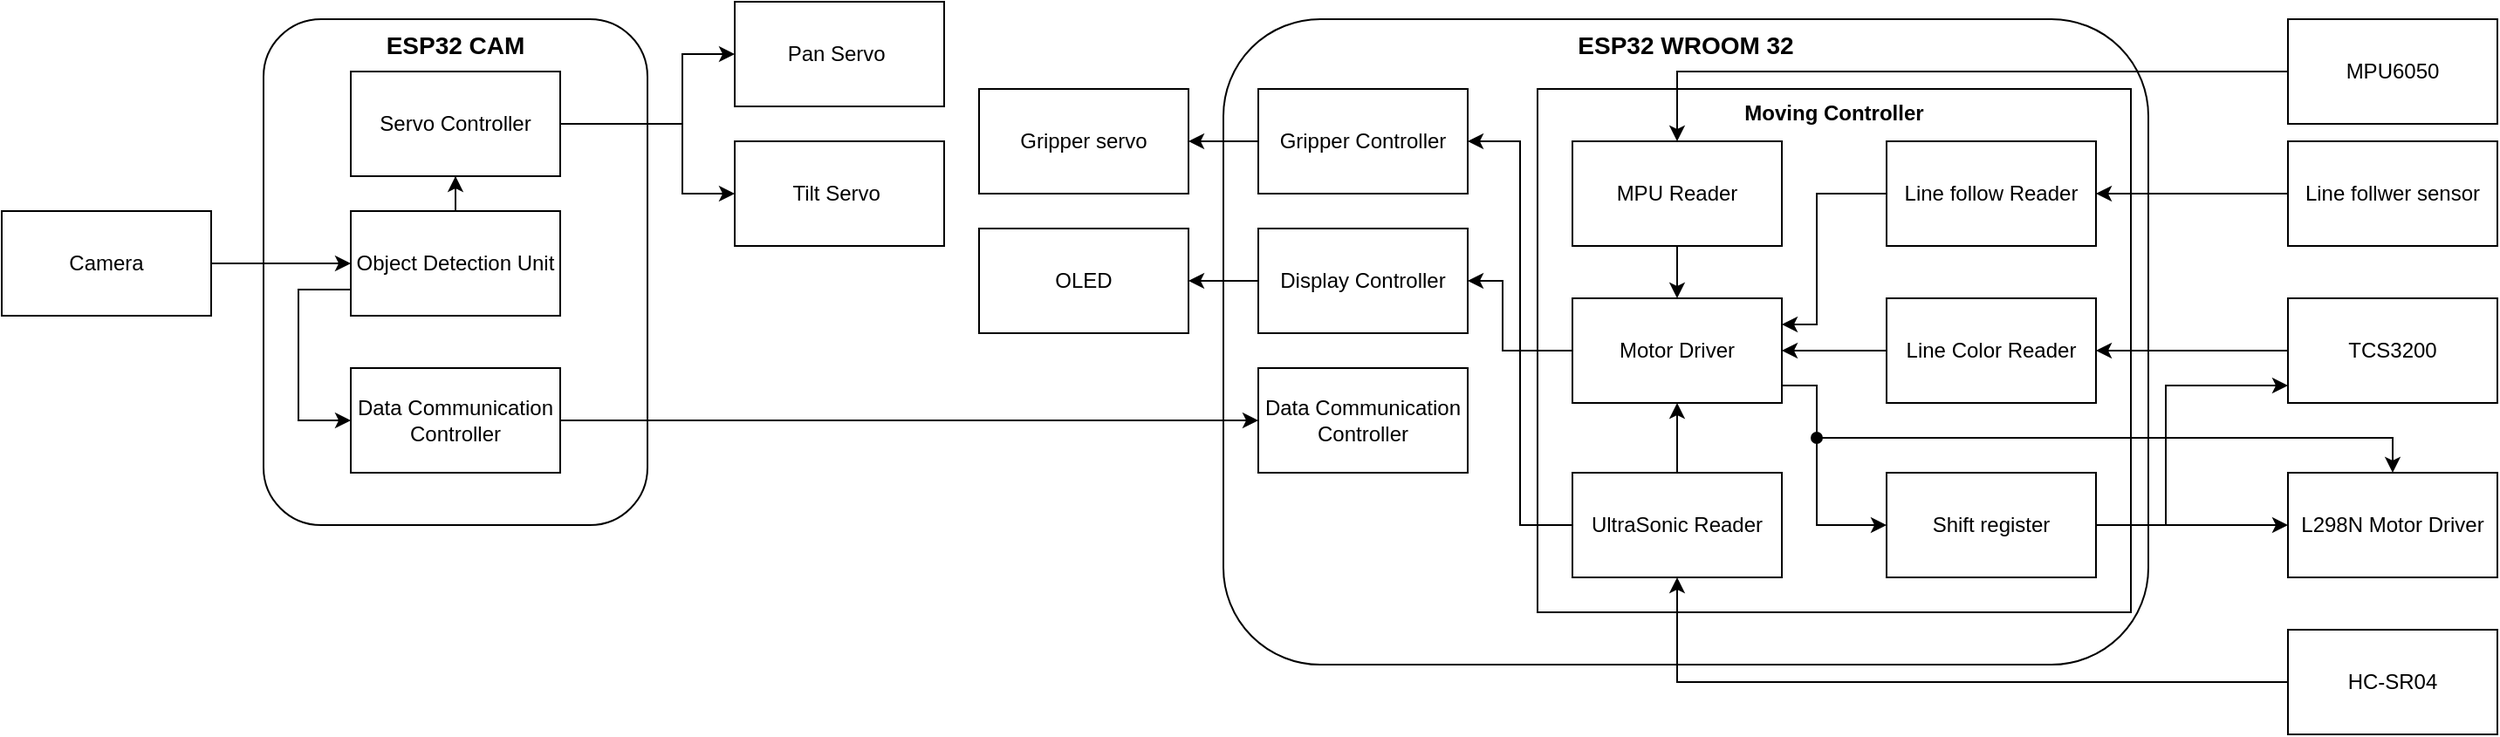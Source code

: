 <mxfile version="24.7.1" type="device">
  <diagram name="Trang-1" id="Ye1tOqnJtC1jEY8crfQ9">
    <mxGraphModel dx="1646" dy="1073" grid="1" gridSize="10" guides="1" tooltips="1" connect="1" arrows="1" fold="1" page="1" pageScale="1" pageWidth="827" pageHeight="1169" math="0" shadow="0">
      <root>
        <mxCell id="0" />
        <mxCell id="1" parent="0" />
        <mxCell id="8vzVHPugw73jZUY_vPEU-13" value="ESP32 WROOM 32" style="rounded=1;whiteSpace=wrap;html=1;verticalAlign=top;fontSize=14;fontStyle=1" vertex="1" parent="1">
          <mxGeometry x="750" y="100" width="530" height="370" as="geometry" />
        </mxCell>
        <mxCell id="8vzVHPugw73jZUY_vPEU-2" value="ESP32 CAM" style="rounded=1;whiteSpace=wrap;html=1;verticalAlign=top;fontStyle=1;fontSize=14;" vertex="1" parent="1">
          <mxGeometry x="200" y="100" width="220" height="290" as="geometry" />
        </mxCell>
        <mxCell id="8vzVHPugw73jZUY_vPEU-8" style="edgeStyle=orthogonalEdgeStyle;rounded=0;orthogonalLoop=1;jettySize=auto;html=1;" edge="1" parent="1" source="8vzVHPugw73jZUY_vPEU-1" target="8vzVHPugw73jZUY_vPEU-5">
          <mxGeometry relative="1" as="geometry" />
        </mxCell>
        <mxCell id="8vzVHPugw73jZUY_vPEU-1" value="Camera" style="rounded=0;whiteSpace=wrap;html=1;" vertex="1" parent="1">
          <mxGeometry x="50" y="210" width="120" height="60" as="geometry" />
        </mxCell>
        <mxCell id="8vzVHPugw73jZUY_vPEU-3" value="Pan Servo&amp;nbsp;" style="rounded=0;whiteSpace=wrap;html=1;" vertex="1" parent="1">
          <mxGeometry x="470" y="90" width="120" height="60" as="geometry" />
        </mxCell>
        <mxCell id="8vzVHPugw73jZUY_vPEU-4" value="Tilt Servo&amp;nbsp;" style="rounded=0;whiteSpace=wrap;html=1;" vertex="1" parent="1">
          <mxGeometry x="470" y="170" width="120" height="60" as="geometry" />
        </mxCell>
        <mxCell id="8vzVHPugw73jZUY_vPEU-11" style="edgeStyle=orthogonalEdgeStyle;rounded=0;orthogonalLoop=1;jettySize=auto;html=1;exitX=0;exitY=0.75;exitDx=0;exitDy=0;" edge="1" parent="1" source="8vzVHPugw73jZUY_vPEU-5" target="8vzVHPugw73jZUY_vPEU-7">
          <mxGeometry relative="1" as="geometry">
            <Array as="points">
              <mxPoint x="220" y="255" />
              <mxPoint x="220" y="330" />
            </Array>
          </mxGeometry>
        </mxCell>
        <mxCell id="8vzVHPugw73jZUY_vPEU-24" style="edgeStyle=orthogonalEdgeStyle;rounded=0;orthogonalLoop=1;jettySize=auto;html=1;" edge="1" parent="1" source="8vzVHPugw73jZUY_vPEU-5" target="8vzVHPugw73jZUY_vPEU-6">
          <mxGeometry relative="1" as="geometry" />
        </mxCell>
        <mxCell id="8vzVHPugw73jZUY_vPEU-5" value="Object Detection Unit" style="rounded=0;whiteSpace=wrap;html=1;" vertex="1" parent="1">
          <mxGeometry x="250" y="210" width="120" height="60" as="geometry" />
        </mxCell>
        <mxCell id="8vzVHPugw73jZUY_vPEU-9" style="edgeStyle=orthogonalEdgeStyle;rounded=0;orthogonalLoop=1;jettySize=auto;html=1;entryX=0;entryY=0.5;entryDx=0;entryDy=0;" edge="1" parent="1" source="8vzVHPugw73jZUY_vPEU-6" target="8vzVHPugw73jZUY_vPEU-3">
          <mxGeometry relative="1" as="geometry">
            <Array as="points">
              <mxPoint x="440" y="160" />
              <mxPoint x="440" y="120" />
            </Array>
          </mxGeometry>
        </mxCell>
        <mxCell id="8vzVHPugw73jZUY_vPEU-10" style="edgeStyle=orthogonalEdgeStyle;rounded=0;orthogonalLoop=1;jettySize=auto;html=1;entryX=0;entryY=0.5;entryDx=0;entryDy=0;" edge="1" parent="1" source="8vzVHPugw73jZUY_vPEU-6" target="8vzVHPugw73jZUY_vPEU-4">
          <mxGeometry relative="1" as="geometry">
            <Array as="points">
              <mxPoint x="440" y="160" />
              <mxPoint x="440" y="200" />
            </Array>
          </mxGeometry>
        </mxCell>
        <mxCell id="8vzVHPugw73jZUY_vPEU-6" value="Servo Controller" style="rounded=0;whiteSpace=wrap;html=1;" vertex="1" parent="1">
          <mxGeometry x="250" y="130" width="120" height="60" as="geometry" />
        </mxCell>
        <mxCell id="8vzVHPugw73jZUY_vPEU-23" style="edgeStyle=orthogonalEdgeStyle;rounded=0;orthogonalLoop=1;jettySize=auto;html=1;" edge="1" parent="1" source="8vzVHPugw73jZUY_vPEU-7" target="8vzVHPugw73jZUY_vPEU-14">
          <mxGeometry relative="1" as="geometry" />
        </mxCell>
        <mxCell id="8vzVHPugw73jZUY_vPEU-7" value="Data Communication Controller" style="rounded=0;whiteSpace=wrap;html=1;" vertex="1" parent="1">
          <mxGeometry x="250" y="300" width="120" height="60" as="geometry" />
        </mxCell>
        <mxCell id="8vzVHPugw73jZUY_vPEU-14" value="Data Communication Controller" style="rounded=0;whiteSpace=wrap;html=1;" vertex="1" parent="1">
          <mxGeometry x="770" y="300" width="120" height="60" as="geometry" />
        </mxCell>
        <mxCell id="8vzVHPugw73jZUY_vPEU-29" style="edgeStyle=orthogonalEdgeStyle;rounded=0;orthogonalLoop=1;jettySize=auto;html=1;entryX=1;entryY=0.5;entryDx=0;entryDy=0;" edge="1" parent="1" source="8vzVHPugw73jZUY_vPEU-15" target="8vzVHPugw73jZUY_vPEU-27">
          <mxGeometry relative="1" as="geometry" />
        </mxCell>
        <mxCell id="8vzVHPugw73jZUY_vPEU-15" value="Display Controller" style="rounded=0;whiteSpace=wrap;html=1;" vertex="1" parent="1">
          <mxGeometry x="770" y="220" width="120" height="60" as="geometry" />
        </mxCell>
        <mxCell id="8vzVHPugw73jZUY_vPEU-17" value="MPU6050" style="rounded=0;whiteSpace=wrap;html=1;" vertex="1" parent="1">
          <mxGeometry x="1360" y="100" width="120" height="60" as="geometry" />
        </mxCell>
        <mxCell id="8vzVHPugw73jZUY_vPEU-18" value="Gripper servo" style="rounded=0;whiteSpace=wrap;html=1;" vertex="1" parent="1">
          <mxGeometry x="610" y="140" width="120" height="60" as="geometry" />
        </mxCell>
        <mxCell id="8vzVHPugw73jZUY_vPEU-19" value="L298N Motor Driver" style="rounded=0;whiteSpace=wrap;html=1;" vertex="1" parent="1">
          <mxGeometry x="1360" y="360" width="120" height="60" as="geometry" />
        </mxCell>
        <mxCell id="8vzVHPugw73jZUY_vPEU-20" value="TCS3200" style="rounded=0;whiteSpace=wrap;html=1;" vertex="1" parent="1">
          <mxGeometry x="1360" y="260" width="120" height="60" as="geometry" />
        </mxCell>
        <mxCell id="8vzVHPugw73jZUY_vPEU-22" value="Moving Controller" style="rounded=0;whiteSpace=wrap;html=1;verticalAlign=top;fontStyle=1" vertex="1" parent="1">
          <mxGeometry x="930" y="140" width="340" height="300" as="geometry" />
        </mxCell>
        <mxCell id="8vzVHPugw73jZUY_vPEU-21" value="Line follwer sensor" style="rounded=0;whiteSpace=wrap;html=1;" vertex="1" parent="1">
          <mxGeometry x="1360" y="170" width="120" height="60" as="geometry" />
        </mxCell>
        <mxCell id="8vzVHPugw73jZUY_vPEU-30" style="edgeStyle=orthogonalEdgeStyle;rounded=0;orthogonalLoop=1;jettySize=auto;html=1;entryX=1;entryY=0.5;entryDx=0;entryDy=0;" edge="1" parent="1" source="8vzVHPugw73jZUY_vPEU-26" target="8vzVHPugw73jZUY_vPEU-18">
          <mxGeometry relative="1" as="geometry" />
        </mxCell>
        <mxCell id="8vzVHPugw73jZUY_vPEU-26" value="Gripper Controller" style="rounded=0;whiteSpace=wrap;html=1;" vertex="1" parent="1">
          <mxGeometry x="770" y="140" width="120" height="60" as="geometry" />
        </mxCell>
        <mxCell id="8vzVHPugw73jZUY_vPEU-27" value="OLED" style="rounded=0;whiteSpace=wrap;html=1;" vertex="1" parent="1">
          <mxGeometry x="610" y="220" width="120" height="60" as="geometry" />
        </mxCell>
        <mxCell id="8vzVHPugw73jZUY_vPEU-38" style="edgeStyle=orthogonalEdgeStyle;rounded=0;orthogonalLoop=1;jettySize=auto;html=1;" edge="1" parent="1" source="8vzVHPugw73jZUY_vPEU-31">
          <mxGeometry relative="1" as="geometry">
            <mxPoint x="1360" y="310" as="targetPoint" />
            <Array as="points">
              <mxPoint x="1290" y="390" />
              <mxPoint x="1290" y="310" />
              <mxPoint x="1360" y="310" />
            </Array>
          </mxGeometry>
        </mxCell>
        <mxCell id="8vzVHPugw73jZUY_vPEU-39" style="edgeStyle=orthogonalEdgeStyle;rounded=0;orthogonalLoop=1;jettySize=auto;html=1;entryX=0;entryY=0.5;entryDx=0;entryDy=0;" edge="1" parent="1" source="8vzVHPugw73jZUY_vPEU-31" target="8vzVHPugw73jZUY_vPEU-19">
          <mxGeometry relative="1" as="geometry">
            <Array as="points">
              <mxPoint x="1330" y="390" />
              <mxPoint x="1330" y="390" />
            </Array>
          </mxGeometry>
        </mxCell>
        <mxCell id="8vzVHPugw73jZUY_vPEU-31" value="Shift register" style="rounded=0;whiteSpace=wrap;html=1;" vertex="1" parent="1">
          <mxGeometry x="1130" y="360" width="120" height="60" as="geometry" />
        </mxCell>
        <mxCell id="8vzVHPugw73jZUY_vPEU-37" style="edgeStyle=orthogonalEdgeStyle;rounded=0;orthogonalLoop=1;jettySize=auto;html=1;entryX=0;entryY=0.5;entryDx=0;entryDy=0;startArrow=classic;startFill=1;endArrow=none;endFill=0;" edge="1" parent="1" source="8vzVHPugw73jZUY_vPEU-32" target="8vzVHPugw73jZUY_vPEU-17">
          <mxGeometry relative="1" as="geometry">
            <Array as="points">
              <mxPoint x="1010" y="130" />
            </Array>
          </mxGeometry>
        </mxCell>
        <mxCell id="8vzVHPugw73jZUY_vPEU-52" style="edgeStyle=orthogonalEdgeStyle;rounded=0;orthogonalLoop=1;jettySize=auto;html=1;" edge="1" parent="1" source="8vzVHPugw73jZUY_vPEU-32" target="8vzVHPugw73jZUY_vPEU-36">
          <mxGeometry relative="1" as="geometry" />
        </mxCell>
        <mxCell id="8vzVHPugw73jZUY_vPEU-32" value="MPU Reader" style="rounded=0;whiteSpace=wrap;html=1;" vertex="1" parent="1">
          <mxGeometry x="950" y="170" width="120" height="60" as="geometry" />
        </mxCell>
        <mxCell id="8vzVHPugw73jZUY_vPEU-53" style="edgeStyle=orthogonalEdgeStyle;rounded=0;orthogonalLoop=1;jettySize=auto;html=1;entryX=1;entryY=0.25;entryDx=0;entryDy=0;" edge="1" parent="1" source="8vzVHPugw73jZUY_vPEU-33" target="8vzVHPugw73jZUY_vPEU-36">
          <mxGeometry relative="1" as="geometry">
            <Array as="points">
              <mxPoint x="1090" y="200" />
              <mxPoint x="1090" y="275" />
            </Array>
          </mxGeometry>
        </mxCell>
        <mxCell id="8vzVHPugw73jZUY_vPEU-33" value="Line follow Reader" style="rounded=0;whiteSpace=wrap;html=1;" vertex="1" parent="1">
          <mxGeometry x="1130" y="170" width="120" height="60" as="geometry" />
        </mxCell>
        <mxCell id="8vzVHPugw73jZUY_vPEU-44" style="edgeStyle=orthogonalEdgeStyle;rounded=0;orthogonalLoop=1;jettySize=auto;html=1;" edge="1" parent="1" source="8vzVHPugw73jZUY_vPEU-34" target="8vzVHPugw73jZUY_vPEU-26">
          <mxGeometry relative="1" as="geometry">
            <Array as="points">
              <mxPoint x="920" y="390" />
              <mxPoint x="920" y="170" />
            </Array>
          </mxGeometry>
        </mxCell>
        <mxCell id="8vzVHPugw73jZUY_vPEU-51" style="edgeStyle=orthogonalEdgeStyle;rounded=0;orthogonalLoop=1;jettySize=auto;html=1;entryX=0.5;entryY=1;entryDx=0;entryDy=0;" edge="1" parent="1" source="8vzVHPugw73jZUY_vPEU-34" target="8vzVHPugw73jZUY_vPEU-36">
          <mxGeometry relative="1" as="geometry" />
        </mxCell>
        <mxCell id="8vzVHPugw73jZUY_vPEU-34" value="UltraSonic Reader" style="rounded=0;whiteSpace=wrap;html=1;" vertex="1" parent="1">
          <mxGeometry x="950" y="360" width="120" height="60" as="geometry" />
        </mxCell>
        <mxCell id="8vzVHPugw73jZUY_vPEU-54" style="edgeStyle=orthogonalEdgeStyle;rounded=0;orthogonalLoop=1;jettySize=auto;html=1;entryX=1;entryY=0.5;entryDx=0;entryDy=0;" edge="1" parent="1" source="8vzVHPugw73jZUY_vPEU-35" target="8vzVHPugw73jZUY_vPEU-36">
          <mxGeometry relative="1" as="geometry" />
        </mxCell>
        <mxCell id="8vzVHPugw73jZUY_vPEU-35" value="Line Color Reader" style="rounded=0;whiteSpace=wrap;html=1;" vertex="1" parent="1">
          <mxGeometry x="1130" y="260" width="120" height="60" as="geometry" />
        </mxCell>
        <mxCell id="8vzVHPugw73jZUY_vPEU-55" style="edgeStyle=orthogonalEdgeStyle;rounded=0;orthogonalLoop=1;jettySize=auto;html=1;" edge="1" parent="1" source="8vzVHPugw73jZUY_vPEU-36" target="8vzVHPugw73jZUY_vPEU-31">
          <mxGeometry relative="1" as="geometry">
            <Array as="points">
              <mxPoint x="1090" y="310" />
              <mxPoint x="1090" y="390" />
            </Array>
          </mxGeometry>
        </mxCell>
        <mxCell id="8vzVHPugw73jZUY_vPEU-57" style="edgeStyle=orthogonalEdgeStyle;rounded=0;orthogonalLoop=1;jettySize=auto;html=1;" edge="1" parent="1" source="8vzVHPugw73jZUY_vPEU-36" target="8vzVHPugw73jZUY_vPEU-15">
          <mxGeometry relative="1" as="geometry">
            <Array as="points">
              <mxPoint x="910" y="290" />
              <mxPoint x="910" y="250" />
            </Array>
          </mxGeometry>
        </mxCell>
        <mxCell id="8vzVHPugw73jZUY_vPEU-36" value="Motor Driver" style="rounded=0;whiteSpace=wrap;html=1;" vertex="1" parent="1">
          <mxGeometry x="950" y="260" width="120" height="60" as="geometry" />
        </mxCell>
        <mxCell id="8vzVHPugw73jZUY_vPEU-40" style="edgeStyle=orthogonalEdgeStyle;rounded=0;orthogonalLoop=1;jettySize=auto;html=1;" edge="1" parent="1" source="8vzVHPugw73jZUY_vPEU-21" target="8vzVHPugw73jZUY_vPEU-33">
          <mxGeometry relative="1" as="geometry">
            <Array as="points">
              <mxPoint x="1330" y="200" />
              <mxPoint x="1330" y="200" />
            </Array>
          </mxGeometry>
        </mxCell>
        <mxCell id="8vzVHPugw73jZUY_vPEU-41" style="edgeStyle=orthogonalEdgeStyle;rounded=0;orthogonalLoop=1;jettySize=auto;html=1;entryX=1;entryY=0.5;entryDx=0;entryDy=0;" edge="1" parent="1" source="8vzVHPugw73jZUY_vPEU-20" target="8vzVHPugw73jZUY_vPEU-35">
          <mxGeometry relative="1" as="geometry">
            <Array as="points">
              <mxPoint x="1300" y="290" />
              <mxPoint x="1300" y="290" />
            </Array>
          </mxGeometry>
        </mxCell>
        <mxCell id="8vzVHPugw73jZUY_vPEU-50" style="edgeStyle=orthogonalEdgeStyle;rounded=0;orthogonalLoop=1;jettySize=auto;html=1;" edge="1" parent="1" source="8vzVHPugw73jZUY_vPEU-42" target="8vzVHPugw73jZUY_vPEU-34">
          <mxGeometry relative="1" as="geometry">
            <mxPoint x="1310" y="480" as="targetPoint" />
          </mxGeometry>
        </mxCell>
        <mxCell id="8vzVHPugw73jZUY_vPEU-42" value="HC-SR04" style="rounded=0;whiteSpace=wrap;html=1;" vertex="1" parent="1">
          <mxGeometry x="1360" y="450" width="120" height="60" as="geometry" />
        </mxCell>
        <mxCell id="8vzVHPugw73jZUY_vPEU-56" value="" style="endArrow=classic;html=1;rounded=0;startArrow=oval;startFill=1;entryX=0.5;entryY=0;entryDx=0;entryDy=0;edgeStyle=orthogonalEdgeStyle;" edge="1" parent="1" target="8vzVHPugw73jZUY_vPEU-19">
          <mxGeometry width="50" height="50" relative="1" as="geometry">
            <mxPoint x="1090" y="340" as="sourcePoint" />
            <mxPoint x="1190" y="270" as="targetPoint" />
            <Array as="points">
              <mxPoint x="1090" y="340" />
              <mxPoint x="1420" y="340" />
            </Array>
          </mxGeometry>
        </mxCell>
      </root>
    </mxGraphModel>
  </diagram>
</mxfile>
